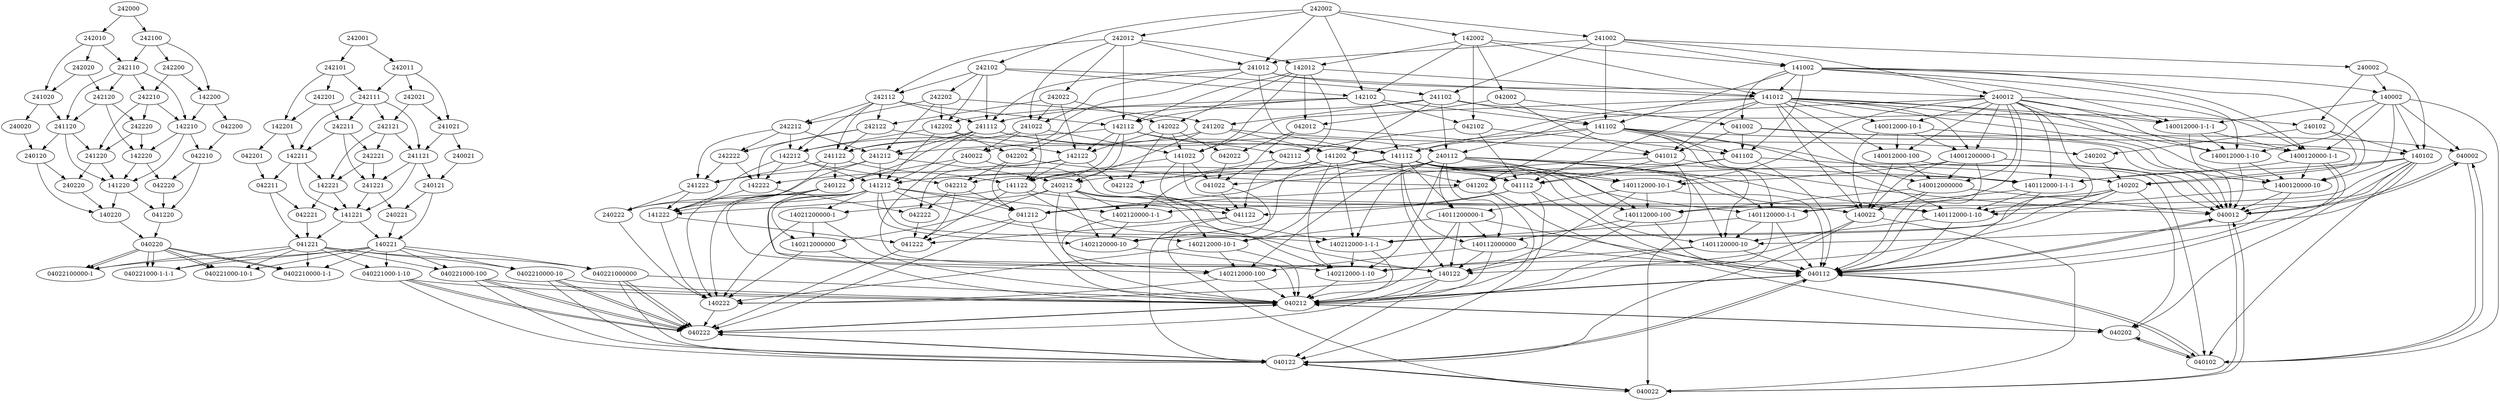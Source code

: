 digraph G{

{node_1 [label="040002"];
node_2 [label="040012"];
node_3 [label="040022"];
node_4 [label="040102"];
node_5 [label="040112"];
node_6 [label="040122"];
node_7 [label="040202"];
node_8 [label="040212"];
node_9 [label="040220"];
node_10 [label="040221000-1-1-1"];
node_11 [label="040221000-1-10"];
node_12 [label="040221000-10-1"];
node_13 [label="040221000-100"];
node_14 [label="0402210000-1-1"];
node_15 [label="0402210000-10"];
node_16 [label="04022100000-1"];
node_17 [label="040221000000"];
node_18 [label="040222"];
node_19 [label="041002"];
node_20 [label="041012"];
node_21 [label="041022"];
node_22 [label="041102"];
node_23 [label="041112"];
node_24 [label="041122"];
node_25 [label="041202"];
node_26 [label="041212"];
node_27 [label="041220"];
node_28 [label="041221"];
node_29 [label="041222"];
node_30 [label="042002"];
node_31 [label="042012"];
node_32 [label="042022"];
node_33 [label="042102"];
node_34 [label="042112"];
node_35 [label="042122"];
node_36 [label="042200"];
node_37 [label="042201"];
node_38 [label="042202"];
node_39 [label="042210"];
node_40 [label="042211"];
node_41 [label="042212"];
node_42 [label="042220"];
node_43 [label="042221"];
node_44 [label="042222"];
node_45 [label="140002"];
node_46 [label="140012000-1-1-1"];
node_47 [label="140012000-1-10"];
node_48 [label="140012000-10-1"];
node_49 [label="140012000-100"];
node_50 [label="1400120000-1-1"];
node_51 [label="1400120000-10"];
node_52 [label="14001200000-1"];
node_53 [label="140012000000"];
node_54 [label="140022"];
node_55 [label="140102"];
node_56 [label="140112000-1-1-1"];
node_57 [label="140112000-1-10"];
node_58 [label="140112000-10-1"];
node_59 [label="140112000-100"];
node_60 [label="1401120000-1-1"];
node_61 [label="1401120000-10"];
node_62 [label="14011200000-1"];
node_63 [label="140112000000"];
node_64 [label="140122"];
node_65 [label="140202"];
node_66 [label="140212000-1-1-1"];
node_67 [label="140212000-1-10"];
node_68 [label="140212000-10-1"];
node_69 [label="140212000-100"];
node_70 [label="1402120000-1-1"];
node_71 [label="1402120000-10"];
node_72 [label="14021200000-1"];
node_73 [label="140212000000"];
node_74 [label="140220"];
node_75 [label="140221"];
node_76 [label="140222"];
node_77 [label="141002"];
node_78 [label="141012"];
node_79 [label="141022"];
node_80 [label="141102"];
node_81 [label="141112"];
node_82 [label="141122"];
node_83 [label="141202"];
node_84 [label="141212"];
node_85 [label="141220"];
node_86 [label="141221"];
node_87 [label="141222"];
node_88 [label="142002"];
node_89 [label="142012"];
node_90 [label="142022"];
node_91 [label="142102"];
node_92 [label="142112"];
node_93 [label="142122"];
node_94 [label="142200"];
node_95 [label="142201"];
node_96 [label="142202"];
node_97 [label="142210"];
node_98 [label="142211"];
node_99 [label="142212"];
node_100 [label="142220"];
node_101 [label="142221"];
node_102 [label="142222"];
node_103 [label="240002"];
node_104 [label="240012"];
node_105 [label="240020"];
node_106 [label="240021"];
node_107 [label="240022"];
node_108 [label="240102"];
node_109 [label="240112"];
node_110 [label="240120"];
node_111 [label="240121"];
node_112 [label="240122"];
node_113 [label="240202"];
node_114 [label="240212"];
node_115 [label="240220"];
node_116 [label="240221"];
node_117 [label="240222"];
node_118 [label="241002"];
node_119 [label="241012"];
node_120 [label="241020"];
node_121 [label="241021"];
node_122 [label="241022"];
node_123 [label="241102"];
node_124 [label="241112"];
node_125 [label="241120"];
node_126 [label="241121"];
node_127 [label="241122"];
node_128 [label="241202"];
node_129 [label="241212"];
node_130 [label="241220"];
node_131 [label="241221"];
node_132 [label="241222"];
node_133 [label="242000"];
node_134 [label="242001"];
node_135 [label="242002"];
node_136 [label="242010"];
node_137 [label="242011"];
node_138 [label="242012"];
node_139 [label="242020"];
node_140 [label="242021"];
node_141 [label="242022"];
node_142 [label="242100"];
node_143 [label="242101"];
node_144 [label="242102"];
node_145 [label="242110"];
node_146 [label="242111"];
node_147 [label="242112"];
node_148 [label="242120"];
node_149 [label="242121"];
node_150 [label="242122"];
node_151 [label="242200"];
node_152 [label="242201"];
node_153 [label="242202"];
node_154 [label="242210"];
node_155 [label="242211"];
node_156 [label="242212"];
node_157 [label="242220"];
node_158 [label="242221"];
node_159 [label="242222"];
}
node_1->node_2[penwidth=1]
node_1->node_4[penwidth=1]
node_2->node_1[penwidth=1]
node_2->node_3[penwidth=1]
node_2->node_5[penwidth=1]
node_3->node_2[penwidth=1]
node_3->node_6[penwidth=1]
node_4->node_1[penwidth=1]
node_4->node_5[penwidth=1]
node_4->node_7[penwidth=1]
node_5->node_2[penwidth=1]
node_5->node_4[penwidth=1]
node_5->node_6[penwidth=1]
node_5->node_8[penwidth=1]
node_6->node_3[penwidth=1]
node_6->node_5[penwidth=1]
node_6->node_18[penwidth=1]
node_7->node_4[penwidth=1]
node_7->node_8[penwidth=1]
node_8->node_5[penwidth=1]
node_8->node_7[penwidth=1]
node_8->node_18[penwidth=1]
node_9->node_10[penwidth=1]
node_9->node_12[penwidth=1]
node_9->node_14[penwidth=1]
node_9->node_16[penwidth=1]
node_9->node_10[penwidth=1]
node_9->node_12[penwidth=1]
node_9->node_14[penwidth=1]
node_9->node_16[penwidth=1]
node_11->node_6[penwidth=1]
node_13->node_6[penwidth=1]
node_15->node_6[penwidth=1]
node_17->node_6[penwidth=1]
node_11->node_8[penwidth=1]
node_13->node_8[penwidth=1]
node_15->node_8[penwidth=1]
node_17->node_8[penwidth=1]
node_11->node_18[penwidth=1]
node_13->node_18[penwidth=1]
node_15->node_18[penwidth=1]
node_17->node_18[penwidth=1]
node_11->node_18[penwidth=1]
node_13->node_18[penwidth=1]
node_15->node_18[penwidth=1]
node_17->node_18[penwidth=1]
node_18->node_6[penwidth=1]
node_18->node_8[penwidth=1]
node_19->node_1[penwidth=1]
node_19->node_2[penwidth=1]
node_19->node_20[penwidth=1]
node_19->node_22[penwidth=1]
node_20->node_2[penwidth=1]
node_20->node_3[penwidth=1]
node_20->node_21[penwidth=1]
node_20->node_23[penwidth=1]
node_21->node_3[penwidth=1]
node_21->node_24[penwidth=1]
node_22->node_4[penwidth=1]
node_22->node_5[penwidth=1]
node_22->node_23[penwidth=1]
node_22->node_25[penwidth=1]
node_23->node_5[penwidth=1]
node_23->node_6[penwidth=1]
node_23->node_24[penwidth=1]
node_23->node_26[penwidth=1]
node_24->node_6[penwidth=1]
node_24->node_29[penwidth=1]
node_25->node_7[penwidth=1]
node_25->node_8[penwidth=1]
node_25->node_26[penwidth=1]
node_26->node_8[penwidth=1]
node_26->node_18[penwidth=1]
node_26->node_29[penwidth=1]
node_27->node_9[penwidth=1]
node_28->node_10[penwidth=1]
node_28->node_11[penwidth=1]
node_28->node_12[penwidth=1]
node_28->node_13[penwidth=1]
node_28->node_14[penwidth=1]
node_28->node_15[penwidth=1]
node_28->node_16[penwidth=1]
node_28->node_17[penwidth=1]
node_29->node_18[penwidth=1]
node_30->node_19[penwidth=1]
node_30->node_20[penwidth=1]
node_30->node_31[penwidth=1]
node_31->node_20[penwidth=1]
node_31->node_21[penwidth=1]
node_31->node_32[penwidth=1]
node_32->node_21[penwidth=1]
node_33->node_22[penwidth=1]
node_33->node_23[penwidth=1]
node_33->node_34[penwidth=1]
node_34->node_23[penwidth=1]
node_34->node_24[penwidth=1]
node_34->node_35[penwidth=1]
node_35->node_24[penwidth=1]
node_36->node_39[penwidth=1]
node_37->node_40[penwidth=1]
node_38->node_25[penwidth=1]
node_38->node_26[penwidth=1]
node_38->node_41[penwidth=1]
node_39->node_27[penwidth=1]
node_39->node_42[penwidth=1]
node_40->node_28[penwidth=1]
node_40->node_43[penwidth=1]
node_41->node_26[penwidth=1]
node_41->node_29[penwidth=1]
node_41->node_44[penwidth=1]
node_42->node_27[penwidth=1]
node_43->node_28[penwidth=1]
node_44->node_29[penwidth=1]
node_45->node_1[penwidth=1]
node_45->node_4[penwidth=1]
node_45->node_46[penwidth=1]
node_45->node_47[penwidth=1]
node_45->node_50[penwidth=1]
node_45->node_51[penwidth=1]
node_45->node_55[penwidth=1]
node_46->node_2[penwidth=1]
node_47->node_2[penwidth=1]
node_48->node_2[penwidth=1]
node_49->node_2[penwidth=1]
node_50->node_2[penwidth=1]
node_51->node_2[penwidth=1]
node_52->node_2[penwidth=1]
node_53->node_2[penwidth=1]
node_50->node_5[penwidth=1]
node_51->node_5[penwidth=1]
node_52->node_5[penwidth=1]
node_53->node_5[penwidth=1]
node_48->node_54[penwidth=1]
node_49->node_54[penwidth=1]
node_52->node_54[penwidth=1]
node_53->node_54[penwidth=1]
node_50->node_56[penwidth=1]
node_51->node_57[penwidth=1]
node_52->node_58[penwidth=1]
node_53->node_59[penwidth=1]
node_54->node_3[penwidth=1]
node_54->node_6[penwidth=1]
node_54->node_64[penwidth=1]
node_55->node_4[penwidth=1]
node_55->node_7[penwidth=1]
node_55->node_56[penwidth=1]
node_55->node_57[penwidth=1]
node_55->node_60[penwidth=1]
node_55->node_61[penwidth=1]
node_55->node_65[penwidth=1]
node_56->node_5[penwidth=1]
node_57->node_5[penwidth=1]
node_58->node_5[penwidth=1]
node_59->node_5[penwidth=1]
node_60->node_5[penwidth=1]
node_61->node_5[penwidth=1]
node_62->node_5[penwidth=1]
node_63->node_5[penwidth=1]
node_60->node_8[penwidth=1]
node_61->node_8[penwidth=1]
node_62->node_8[penwidth=1]
node_63->node_8[penwidth=1]
node_58->node_64[penwidth=1]
node_59->node_64[penwidth=1]
node_62->node_64[penwidth=1]
node_63->node_64[penwidth=1]
node_60->node_66[penwidth=1]
node_61->node_67[penwidth=1]
node_62->node_68[penwidth=1]
node_63->node_69[penwidth=1]
node_64->node_6[penwidth=1]
node_64->node_18[penwidth=1]
node_64->node_76[penwidth=1]
node_65->node_7[penwidth=1]
node_65->node_66[penwidth=1]
node_65->node_67[penwidth=1]
node_65->node_70[penwidth=1]
node_65->node_71[penwidth=1]
node_66->node_8[penwidth=1]
node_67->node_8[penwidth=1]
node_68->node_8[penwidth=1]
node_69->node_8[penwidth=1]
node_70->node_8[penwidth=1]
node_71->node_8[penwidth=1]
node_72->node_8[penwidth=1]
node_73->node_8[penwidth=1]
node_68->node_76[penwidth=1]
node_69->node_76[penwidth=1]
node_72->node_76[penwidth=1]
node_73->node_76[penwidth=1]
node_74->node_9[penwidth=1]
node_75->node_10[penwidth=1]
node_75->node_11[penwidth=1]
node_75->node_12[penwidth=1]
node_75->node_13[penwidth=1]
node_75->node_14[penwidth=1]
node_75->node_15[penwidth=1]
node_75->node_16[penwidth=1]
node_75->node_17[penwidth=1]
node_76->node_18[penwidth=1]
node_77->node_19[penwidth=1]
node_77->node_22[penwidth=1]
node_77->node_45[penwidth=1]
node_77->node_46[penwidth=1]
node_77->node_47[penwidth=1]
node_77->node_50[penwidth=1]
node_77->node_51[penwidth=1]
node_77->node_78[penwidth=1]
node_77->node_80[penwidth=1]
node_78->node_20[penwidth=1]
node_78->node_23[penwidth=1]
node_78->node_46[penwidth=1]
node_78->node_47[penwidth=1]
node_78->node_48[penwidth=1]
node_78->node_49[penwidth=1]
node_78->node_50[penwidth=1]
node_78->node_51[penwidth=1]
node_78->node_52[penwidth=1]
node_78->node_53[penwidth=1]
node_78->node_54[penwidth=1]
node_78->node_79[penwidth=1]
node_78->node_81[penwidth=1]
node_79->node_21[penwidth=1]
node_79->node_24[penwidth=1]
node_79->node_54[penwidth=1]
node_79->node_82[penwidth=1]
node_80->node_22[penwidth=1]
node_80->node_25[penwidth=1]
node_80->node_55[penwidth=1]
node_80->node_56[penwidth=1]
node_80->node_57[penwidth=1]
node_80->node_60[penwidth=1]
node_80->node_61[penwidth=1]
node_80->node_81[penwidth=1]
node_80->node_83[penwidth=1]
node_81->node_23[penwidth=1]
node_81->node_26[penwidth=1]
node_81->node_56[penwidth=1]
node_81->node_57[penwidth=1]
node_81->node_58[penwidth=1]
node_81->node_59[penwidth=1]
node_81->node_60[penwidth=1]
node_81->node_61[penwidth=1]
node_81->node_62[penwidth=1]
node_81->node_63[penwidth=1]
node_81->node_64[penwidth=1]
node_81->node_82[penwidth=1]
node_81->node_84[penwidth=1]
node_82->node_24[penwidth=1]
node_82->node_29[penwidth=1]
node_82->node_64[penwidth=1]
node_82->node_87[penwidth=1]
node_83->node_25[penwidth=1]
node_83->node_65[penwidth=1]
node_83->node_66[penwidth=1]
node_83->node_67[penwidth=1]
node_83->node_70[penwidth=1]
node_83->node_71[penwidth=1]
node_83->node_84[penwidth=1]
node_84->node_26[penwidth=1]
node_84->node_66[penwidth=1]
node_84->node_67[penwidth=1]
node_84->node_68[penwidth=1]
node_84->node_69[penwidth=1]
node_84->node_70[penwidth=1]
node_84->node_71[penwidth=1]
node_84->node_72[penwidth=1]
node_84->node_73[penwidth=1]
node_84->node_76[penwidth=1]
node_84->node_87[penwidth=1]
node_85->node_27[penwidth=1]
node_85->node_74[penwidth=1]
node_86->node_28[penwidth=1]
node_86->node_75[penwidth=1]
node_87->node_29[penwidth=1]
node_87->node_76[penwidth=1]
node_88->node_30[penwidth=1]
node_88->node_33[penwidth=1]
node_88->node_77[penwidth=1]
node_88->node_78[penwidth=1]
node_88->node_89[penwidth=1]
node_88->node_91[penwidth=1]
node_89->node_31[penwidth=1]
node_89->node_34[penwidth=1]
node_89->node_78[penwidth=1]
node_89->node_79[penwidth=1]
node_89->node_90[penwidth=1]
node_89->node_92[penwidth=1]
node_90->node_32[penwidth=1]
node_90->node_35[penwidth=1]
node_90->node_79[penwidth=1]
node_90->node_93[penwidth=1]
node_91->node_33[penwidth=1]
node_91->node_38[penwidth=1]
node_91->node_80[penwidth=1]
node_91->node_81[penwidth=1]
node_91->node_92[penwidth=1]
node_91->node_96[penwidth=1]
node_92->node_34[penwidth=1]
node_92->node_41[penwidth=1]
node_92->node_81[penwidth=1]
node_92->node_82[penwidth=1]
node_92->node_93[penwidth=1]
node_92->node_99[penwidth=1]
node_93->node_35[penwidth=1]
node_93->node_44[penwidth=1]
node_93->node_82[penwidth=1]
node_93->node_102[penwidth=1]
node_94->node_36[penwidth=1]
node_94->node_97[penwidth=1]
node_95->node_37[penwidth=1]
node_95->node_98[penwidth=1]
node_96->node_38[penwidth=1]
node_96->node_83[penwidth=1]
node_96->node_84[penwidth=1]
node_96->node_99[penwidth=1]
node_97->node_39[penwidth=1]
node_97->node_85[penwidth=1]
node_97->node_100[penwidth=1]
node_98->node_40[penwidth=1]
node_98->node_86[penwidth=1]
node_98->node_101[penwidth=1]
node_99->node_41[penwidth=1]
node_99->node_84[penwidth=1]
node_99->node_87[penwidth=1]
node_99->node_102[penwidth=1]
node_100->node_42[penwidth=1]
node_100->node_85[penwidth=1]
node_101->node_43[penwidth=1]
node_101->node_86[penwidth=1]
node_102->node_44[penwidth=1]
node_102->node_87[penwidth=1]
node_103->node_45[penwidth=1]
node_103->node_55[penwidth=1]
node_103->node_108[penwidth=1]
node_104->node_46[penwidth=1]
node_104->node_47[penwidth=1]
node_104->node_48[penwidth=1]
node_104->node_49[penwidth=1]
node_104->node_50[penwidth=1]
node_104->node_51[penwidth=1]
node_104->node_52[penwidth=1]
node_104->node_53[penwidth=1]
node_104->node_56[penwidth=1]
node_104->node_57[penwidth=1]
node_104->node_58[penwidth=1]
node_104->node_59[penwidth=1]
node_104->node_109[penwidth=1]
node_105->node_110[penwidth=1]
node_106->node_111[penwidth=1]
node_107->node_54[penwidth=1]
node_107->node_64[penwidth=1]
node_107->node_112[penwidth=1]
node_108->node_55[penwidth=1]
node_108->node_65[penwidth=1]
node_108->node_113[penwidth=1]
node_109->node_56[penwidth=1]
node_109->node_57[penwidth=1]
node_109->node_58[penwidth=1]
node_109->node_59[penwidth=1]
node_109->node_60[penwidth=1]
node_109->node_61[penwidth=1]
node_109->node_62[penwidth=1]
node_109->node_63[penwidth=1]
node_109->node_66[penwidth=1]
node_109->node_67[penwidth=1]
node_109->node_68[penwidth=1]
node_109->node_69[penwidth=1]
node_109->node_114[penwidth=1]
node_110->node_74[penwidth=1]
node_110->node_115[penwidth=1]
node_111->node_75[penwidth=1]
node_111->node_116[penwidth=1]
node_112->node_64[penwidth=1]
node_112->node_76[penwidth=1]
node_112->node_117[penwidth=1]
node_113->node_65[penwidth=1]
node_114->node_66[penwidth=1]
node_114->node_67[penwidth=1]
node_114->node_68[penwidth=1]
node_114->node_69[penwidth=1]
node_114->node_70[penwidth=1]
node_114->node_71[penwidth=1]
node_114->node_72[penwidth=1]
node_114->node_73[penwidth=1]
node_115->node_74[penwidth=1]
node_116->node_75[penwidth=1]
node_117->node_76[penwidth=1]
node_118->node_77[penwidth=1]
node_118->node_80[penwidth=1]
node_118->node_103[penwidth=1]
node_118->node_104[penwidth=1]
node_118->node_119[penwidth=1]
node_118->node_123[penwidth=1]
node_119->node_78[penwidth=1]
node_119->node_81[penwidth=1]
node_119->node_104[penwidth=1]
node_119->node_107[penwidth=1]
node_119->node_122[penwidth=1]
node_119->node_124[penwidth=1]
node_120->node_105[penwidth=1]
node_120->node_125[penwidth=1]
node_121->node_106[penwidth=1]
node_121->node_126[penwidth=1]
node_122->node_79[penwidth=1]
node_122->node_82[penwidth=1]
node_122->node_107[penwidth=1]
node_122->node_127[penwidth=1]
node_123->node_80[penwidth=1]
node_123->node_83[penwidth=1]
node_123->node_108[penwidth=1]
node_123->node_109[penwidth=1]
node_123->node_124[penwidth=1]
node_123->node_128[penwidth=1]
node_124->node_81[penwidth=1]
node_124->node_84[penwidth=1]
node_124->node_109[penwidth=1]
node_124->node_112[penwidth=1]
node_124->node_127[penwidth=1]
node_124->node_129[penwidth=1]
node_125->node_85[penwidth=1]
node_125->node_110[penwidth=1]
node_125->node_130[penwidth=1]
node_126->node_86[penwidth=1]
node_126->node_111[penwidth=1]
node_126->node_131[penwidth=1]
node_127->node_82[penwidth=1]
node_127->node_87[penwidth=1]
node_127->node_112[penwidth=1]
node_127->node_132[penwidth=1]
node_128->node_83[penwidth=1]
node_128->node_113[penwidth=1]
node_128->node_114[penwidth=1]
node_128->node_129[penwidth=1]
node_129->node_84[penwidth=1]
node_129->node_114[penwidth=1]
node_129->node_117[penwidth=1]
node_129->node_132[penwidth=1]
node_130->node_85[penwidth=1]
node_130->node_115[penwidth=1]
node_131->node_86[penwidth=1]
node_131->node_116[penwidth=1]
node_132->node_87[penwidth=1]
node_132->node_117[penwidth=1]
node_133->node_136[penwidth=1]
node_133->node_142[penwidth=1]
node_134->node_137[penwidth=1]
node_134->node_143[penwidth=1]
node_135->node_88[penwidth=1]
node_135->node_91[penwidth=1]
node_135->node_118[penwidth=1]
node_135->node_119[penwidth=1]
node_135->node_138[penwidth=1]
node_135->node_144[penwidth=1]
node_136->node_120[penwidth=1]
node_136->node_139[penwidth=1]
node_136->node_145[penwidth=1]
node_137->node_121[penwidth=1]
node_137->node_140[penwidth=1]
node_137->node_146[penwidth=1]
node_138->node_89[penwidth=1]
node_138->node_92[penwidth=1]
node_138->node_119[penwidth=1]
node_138->node_122[penwidth=1]
node_138->node_141[penwidth=1]
node_138->node_147[penwidth=1]
node_139->node_120[penwidth=1]
node_139->node_148[penwidth=1]
node_140->node_121[penwidth=1]
node_140->node_149[penwidth=1]
node_141->node_90[penwidth=1]
node_141->node_93[penwidth=1]
node_141->node_122[penwidth=1]
node_141->node_150[penwidth=1]
node_142->node_94[penwidth=1]
node_142->node_145[penwidth=1]
node_142->node_151[penwidth=1]
node_143->node_95[penwidth=1]
node_143->node_146[penwidth=1]
node_143->node_152[penwidth=1]
node_144->node_91[penwidth=1]
node_144->node_96[penwidth=1]
node_144->node_123[penwidth=1]
node_144->node_124[penwidth=1]
node_144->node_147[penwidth=1]
node_144->node_153[penwidth=1]
node_145->node_97[penwidth=1]
node_145->node_125[penwidth=1]
node_145->node_148[penwidth=1]
node_145->node_154[penwidth=1]
node_146->node_98[penwidth=1]
node_146->node_126[penwidth=1]
node_146->node_149[penwidth=1]
node_146->node_155[penwidth=1]
node_147->node_92[penwidth=1]
node_147->node_99[penwidth=1]
node_147->node_124[penwidth=1]
node_147->node_127[penwidth=1]
node_147->node_150[penwidth=1]
node_147->node_156[penwidth=1]
node_148->node_100[penwidth=1]
node_148->node_125[penwidth=1]
node_148->node_157[penwidth=1]
node_149->node_101[penwidth=1]
node_149->node_126[penwidth=1]
node_149->node_158[penwidth=1]
node_150->node_93[penwidth=1]
node_150->node_102[penwidth=1]
node_150->node_127[penwidth=1]
node_150->node_159[penwidth=1]
node_151->node_94[penwidth=1]
node_151->node_154[penwidth=1]
node_152->node_95[penwidth=1]
node_152->node_155[penwidth=1]
node_153->node_96[penwidth=1]
node_153->node_128[penwidth=1]
node_153->node_129[penwidth=1]
node_153->node_156[penwidth=1]
node_154->node_97[penwidth=1]
node_154->node_130[penwidth=1]
node_154->node_157[penwidth=1]
node_155->node_98[penwidth=1]
node_155->node_131[penwidth=1]
node_155->node_158[penwidth=1]
node_156->node_99[penwidth=1]
node_156->node_129[penwidth=1]
node_156->node_132[penwidth=1]
node_156->node_159[penwidth=1]
node_157->node_100[penwidth=1]
node_157->node_130[penwidth=1]
node_158->node_101[penwidth=1]
node_158->node_131[penwidth=1]
node_159->node_102[penwidth=1]
node_159->node_132[penwidth=1]
node_46->node_50[penwidth=1]
node_46->node_47[penwidth=1]
node_47->node_51[penwidth=1]
node_48->node_52[penwidth=1]
node_48->node_49[penwidth=1]
node_49->node_53[penwidth=1]
node_50->node_51[penwidth=1]
node_52->node_53[penwidth=1]
node_56->node_60[penwidth=1]
node_56->node_57[penwidth=1]
node_57->node_61[penwidth=1]
node_58->node_62[penwidth=1]
node_58->node_59[penwidth=1]
node_59->node_63[penwidth=1]
node_60->node_61[penwidth=1]
node_62->node_63[penwidth=1]
node_66->node_67[penwidth=1]
node_68->node_69[penwidth=1]
node_70->node_71[penwidth=1]
node_72->node_73[penwidth=1]
}
